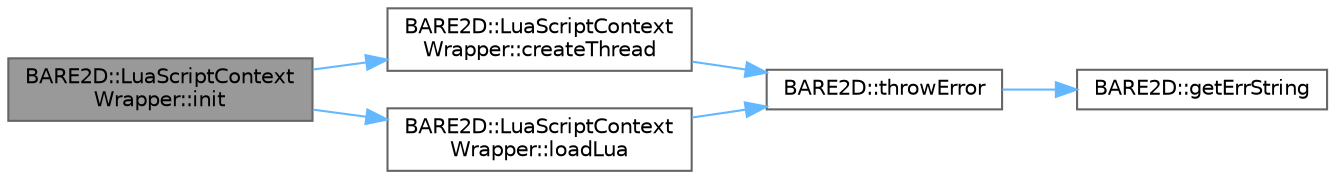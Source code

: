 digraph "BARE2D::LuaScriptContextWrapper::init"
{
 // INTERACTIVE_SVG=YES
 // LATEX_PDF_SIZE
  bgcolor="transparent";
  edge [fontname=Helvetica,fontsize=10,labelfontname=Helvetica,labelfontsize=10];
  node [fontname=Helvetica,fontsize=10,shape=box,height=0.2,width=0.4];
  rankdir="LR";
  Node1 [label="BARE2D::LuaScriptContext\lWrapper::init",height=0.2,width=0.4,color="gray40", fillcolor="grey60", style="filled", fontcolor="black",tooltip="Creates and initializes all the necessary bits."];
  Node1 -> Node2 [color="steelblue1",style="solid"];
  Node2 [label="BARE2D::LuaScriptContext\lWrapper::createThread",height=0.2,width=0.4,color="grey40", fillcolor="white", style="filled",URL="$class_b_a_r_e2_d_1_1_lua_script_context_wrapper.html#ab373f9b638c401a70a31a599349d81b7",tooltip="Creates the m_state variable as a thread, or subroutine of the parent."];
  Node2 -> Node3 [color="steelblue1",style="solid"];
  Node3 [label="BARE2D::throwError",height=0.2,width=0.4,color="grey40", fillcolor="white", style="filled",URL="$namespace_b_a_r_e2_d.html#a0d8f8a98bf559e6d2eda28ae744f486c",tooltip="Throws an error silently. Adds it to the pile."];
  Node3 -> Node4 [color="steelblue1",style="solid"];
  Node4 [label="BARE2D::getErrString",height=0.2,width=0.4,color="grey40", fillcolor="white", style="filled",URL="$namespace_b_a_r_e2_d.html#a7951c5decc1f7edc3c4f78ed2f579c85",tooltip="Returns the string representing/explaining the error that occurred."];
  Node1 -> Node5 [color="steelblue1",style="solid"];
  Node5 [label="BARE2D::LuaScriptContext\lWrapper::loadLua",height=0.2,width=0.4,color="grey40", fillcolor="white", style="filled",URL="$class_b_a_r_e2_d_1_1_lua_script_context_wrapper.html#abf423ac350b4eadd0dbb2679f2b09683",tooltip="Loads and compiles the given Lua script. Also, sets m_scriptReference to the index of the compiled sc..."];
  Node5 -> Node3 [color="steelblue1",style="solid"];
}
